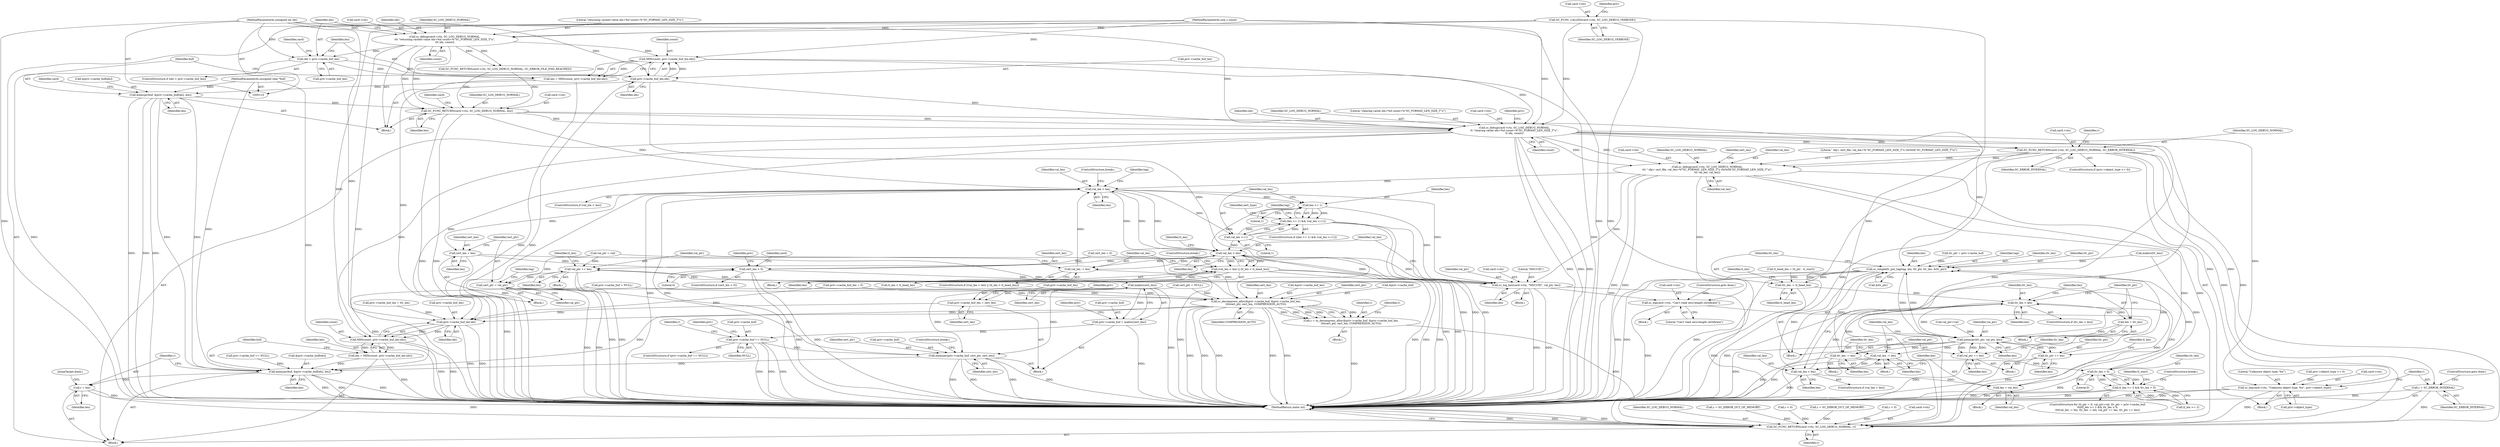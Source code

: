 digraph "0_OpenSC_8fe377e93b4b56060e5bbfb6f3142ceaeca744fa_3@API" {
"1000187" [label="(Call,memcpy(buf, &priv->cache_buf[idx], len))"];
"1000113" [label="(MethodParameterIn,unsigned char *buf)"];
"1000178" [label="(Call,len = MIN(count, priv->cache_buf_len-idx))"];
"1000180" [label="(Call,MIN(count, priv->cache_buf_len-idx))"];
"1000157" [label="(Call,sc_debug(card->ctx, SC_LOG_DEBUG_NORMAL,\n\t\t\t \"returning cached value idx=%d count=%\"SC_FORMAT_LEN_SIZE_T\"u\",\n\t\t\t idx, count))"];
"1000147" [label="(Call,SC_FUNC_CALLED(card->ctx, SC_LOG_DEBUG_VERBOSE))"];
"1000112" [label="(MethodParameterIn,unsigned int idx)"];
"1000114" [label="(MethodParameterIn,size_t count)"];
"1000182" [label="(Call,priv->cache_buf_len-idx)"];
"1000166" [label="(Call,idx > priv->cache_buf_len)"];
"1000196" [label="(Call,SC_FUNC_RETURN(card->ctx, SC_LOG_DEBUG_NORMAL, len))"];
"1000202" [label="(Call,sc_debug(card->ctx, SC_LOG_DEBUG_NORMAL,\n\t\t \"clearing cache idx=%d count=%\"SC_FORMAT_LEN_SIZE_T\"u\",\n\t\t idx, count))"];
"1000235" [label="(Call,SC_FUNC_RETURN(card->ctx, SC_LOG_DEBUG_NORMAL, SC_ERROR_INTERNAL))"];
"1000395" [label="(Call,sc_debug(card->ctx, SC_LOG_DEBUG_NORMAL,\n\t\t\t \" obj= cert_file, val_len=%\"SC_FORMAT_LEN_SIZE_T\"u (0x%04\"SC_FORMAT_LEN_SIZE_T\"x)\",\n\t\t\t val_len, val_len))"];
"1000456" [label="(Call,val_len < len)"];
"1000465" [label="(Call,cert_len = len)"];
"1000520" [label="(Call,sc_decompress_alloc(&priv->cache_buf, &priv->cache_buf_len,\n\t\t\t\tcert_ptr, cert_len, COMPRESSION_AUTO))"];
"1000518" [label="(Call,r = sc_decompress_alloc(&priv->cache_buf, &priv->cache_buf_len,\n\t\t\t\tcert_ptr, cert_len, COMPRESSION_AUTO))"];
"1000627" [label="(Call,SC_FUNC_RETURN(card->ctx, SC_LOG_DEBUG_NORMAL, r))"];
"1000601" [label="(Call,priv->cache_buf_len-idx)"];
"1000599" [label="(Call,MIN(count, priv->cache_buf_len-idx))"];
"1000597" [label="(Call,len = MIN(count, priv->cache_buf_len-idx))"];
"1000606" [label="(Call,memcpy(buf, &priv->cache_buf[idx], len))"];
"1000615" [label="(Call,r = len)"];
"1000537" [label="(Call,cert_len > 0)"];
"1000545" [label="(Call,malloc(cert_len))"];
"1000541" [label="(Call,priv->cache_buf = malloc(cert_len))"];
"1000548" [label="(Call,priv->cache_buf == NULL)"];
"1000563" [label="(Call,memcpy(priv->cache_buf, cert_ptr, cert_len))"];
"1000558" [label="(Call,priv->cache_buf_len = cert_len)"];
"1000478" [label="(Call,len >= 1)"];
"1000477" [label="(Call,(len >= 1) && (val_len >=1))"];
"1000494" [label="(Call,sc_log_hex(card->ctx, \"MSCUID\", val_ptr, len))"];
"1000428" [label="(Call,val_ptr += len)"];
"1000468" [label="(Call,cert_ptr = val_ptr)"];
"1000503" [label="(Call,val_len < len)"];
"1000424" [label="(Call,val_len -= len)"];
"1000502" [label="(Call,(val_len < len) || (tl_len < tl_head_len))"];
"1000571" [label="(Call,sc_log(card->ctx, \"Can't read zero-length certificate\"))"];
"1000481" [label="(Call,val_len >=1)"];
"1000580" [label="(Call,sc_log(card->ctx, \"Unknown object type: %x\", priv->object_type))"];
"1000588" [label="(Call,r = SC_ERROR_INTERNAL)"];
"1000360" [label="(Call,sc_simpletlv_put_tag(tag, len, tlv_ptr, tlv_len, &tlv_ptr))"];
"1000367" [label="(Call,tlv_len -= tl_head_len)"];
"1000382" [label="(Call,tlv_len < len)"];
"1000329" [label="(Call,tlv_len -= len)"];
"1000321" [label="(Call,tlv_len > 0)"];
"1000317" [label="(Call,tl_len >= 2 && tlv_len > 0)"];
"1000386" [label="(Call,len = tlv_len)"];
"1000389" [label="(Call,memcpy(tlv_ptr, val_ptr, len))"];
"1000325" [label="(Call,val_len -= len)"];
"1000374" [label="(Call,val_len < len)"];
"1000378" [label="(Call,len = val_len)"];
"1000333" [label="(Call,val_ptr += len)"];
"1000336" [label="(Call,tlv_ptr += len)"];
"1000491" [label="(Identifier,tag)"];
"1000180" [label="(Call,MIN(count, priv->cache_buf_len-idx))"];
"1000506" [label="(Call,tl_len < tl_head_len)"];
"1000161" [label="(Identifier,SC_LOG_DEBUG_NORMAL)"];
"1000507" [label="(Identifier,tl_len)"];
"1000577" [label="(ControlStructure,break;)"];
"1000362" [label="(Identifier,len)"];
"1000466" [label="(Identifier,cert_len)"];
"1000576" [label="(ControlStructure,goto done;)"];
"1000235" [label="(Call,SC_FUNC_RETURN(card->ctx, SC_LOG_DEBUG_NORMAL, SC_ERROR_INTERNAL))"];
"1000183" [label="(Call,priv->cache_buf_len)"];
"1000552" [label="(Identifier,NULL)"];
"1000542" [label="(Call,priv->cache_buf)"];
"1000589" [label="(Identifier,r)"];
"1000368" [label="(Identifier,tlv_len)"];
"1000274" [label="(Block,)"];
"1000458" [label="(Identifier,len)"];
"1000483" [label="(Literal,1)"];
"1000312" [label="(Call,tlv_ptr = priv->cache_buf)"];
"1000427" [label="(Block,)"];
"1000374" [label="(Call,val_len < len)"];
"1000112" [label="(MethodParameterIn,unsigned int idx)"];
"1000203" [label="(Call,card->ctx)"];
"1000585" [label="(Call,priv->object_type)"];
"1000382" [label="(Call,tlv_len < len)"];
"1000473" [label="(Identifier,tag)"];
"1000631" [label="(Identifier,SC_LOG_DEBUG_NORMAL)"];
"1000212" [label="(Identifier,priv)"];
"1000571" [label="(Call,sc_log(card->ctx, \"Can't read zero-length certificate\"))"];
"1000197" [label="(Call,card->ctx)"];
"1000209" [label="(Identifier,count)"];
"1000538" [label="(Identifier,cert_len)"];
"1000567" [label="(Identifier,cert_ptr)"];
"1000500" [label="(Identifier,len)"];
"1000361" [label="(Identifier,tag)"];
"1000376" [label="(Identifier,len)"];
"1000242" [label="(Identifier,r)"];
"1000392" [label="(Identifier,len)"];
"1000531" [label="(Identifier,COMPRESSION_AUTO)"];
"1000196" [label="(Call,SC_FUNC_RETURN(card->ctx, SC_LOG_DEBUG_NORMAL, len))"];
"1000481" [label="(Call,val_len >=1)"];
"1000403" [label="(Call,cert_len = 0)"];
"1000187" [label="(Call,memcpy(buf, &priv->cache_buf[idx], len))"];
"1000336" [label="(Call,tlv_ptr += len)"];
"1000387" [label="(Identifier,len)"];
"1000288" [label="(Call,priv->cache_buf == NULL)"];
"1000294" [label="(Call,r = SC_ERROR_OUT_OF_MEMORY)"];
"1000402" [label="(Identifier,val_len)"];
"1000424" [label="(Call,val_len -= len)"];
"1000482" [label="(Identifier,val_len)"];
"1000495" [label="(Call,card->ctx)"];
"1000462" [label="(Identifier,tag)"];
"1000632" [label="(Identifier,r)"];
"1000498" [label="(Literal,\"MSCUID\")"];
"1000393" [label="(ControlStructure,break;)"];
"1000325" [label="(Call,val_len -= len)"];
"1000151" [label="(Identifier,SC_LOG_DEBUG_VERBOSE)"];
"1000326" [label="(Identifier,val_len)"];
"1000525" [label="(Call,&priv->cache_buf_len)"];
"1000331" [label="(Identifier,len)"];
"1000543" [label="(Identifier,priv)"];
"1000545" [label="(Call,malloc(cert_len))"];
"1000162" [label="(Literal,\"returning cached value idx=%d count=%\"SC_FORMAT_LEN_SIZE_T\"u\")"];
"1000617" [label="(Identifier,len)"];
"1000536" [label="(ControlStructure,if (cert_len > 0))"];
"1000570" [label="(Block,)"];
"1000333" [label="(Call,val_ptr += len)"];
"1000208" [label="(Identifier,idx)"];
"1000548" [label="(Call,priv->cache_buf == NULL)"];
"1000181" [label="(Identifier,count)"];
"1000379" [label="(Identifier,len)"];
"1000559" [label="(Call,priv->cache_buf_len)"];
"1000360" [label="(Call,sc_simpletlv_put_tag(tag, len, tlv_ptr, tlv_len, &tlv_ptr))"];
"1000298" [label="(Call,priv->cache_buf_len = tlv_len)"];
"1000206" [label="(Identifier,SC_LOG_DEBUG_NORMAL)"];
"1000364" [label="(Identifier,tlv_len)"];
"1000334" [label="(Identifier,val_ptr)"];
"1000614" [label="(Identifier,len)"];
"1000309" [label="(Call,val_ptr=val)"];
"1000521" [label="(Call,&priv->cache_buf)"];
"1000584" [label="(Literal,\"Unknown object type: %x\")"];
"1000430" [label="(Identifier,len)"];
"1000391" [label="(Identifier,val_ptr)"];
"1000494" [label="(Call,sc_log_hex(card->ctx, \"MSCUID\", val_ptr, len))"];
"1000555" [label="(Identifier,r)"];
"1000465" [label="(Call,cert_len = len)"];
"1000323" [label="(Literal,0)"];
"1000560" [label="(Identifier,priv)"];
"1000390" [label="(Identifier,tlv_ptr)"];
"1000317" [label="(Call,tl_len >= 2 && tlv_len > 0)"];
"1000165" [label="(ControlStructure,if (idx > priv->cache_buf_len))"];
"1000575" [label="(Literal,\"Can't read zero-length certificate\")"];
"1000385" [label="(Block,)"];
"1000572" [label="(Call,card->ctx)"];
"1000156" [label="(Block,)"];
"1000373" [label="(ControlStructure,if (val_len < len))"];
"1000399" [label="(Identifier,SC_LOG_DEBUG_NORMAL)"];
"1000167" [label="(Identifier,idx)"];
"1000198" [label="(Identifier,card)"];
"1000533" [label="(Identifier,r)"];
"1000597" [label="(Call,len = MIN(count, priv->cache_buf_len-idx))"];
"1000239" [label="(Identifier,SC_LOG_DEBUG_NORMAL)"];
"1000337" [label="(Identifier,tlv_ptr)"];
"1000539" [label="(Literal,0)"];
"1000550" [label="(Identifier,priv)"];
"1000432" [label="(Identifier,tl_len)"];
"1000423" [label="(Block,)"];
"1000332" [label="(Block,)"];
"1000588" [label="(Call,r = SC_ERROR_INTERNAL)"];
"1000546" [label="(Identifier,cert_len)"];
"1000590" [label="(Identifier,SC_ERROR_INTERNAL)"];
"1000324" [label="(Block,)"];
"1000168" [label="(Call,priv->cache_buf_len)"];
"1000501" [label="(ControlStructure,if ((val_len < len) || (tl_len < tl_head_len)))"];
"1000148" [label="(Call,card->ctx)"];
"1000502" [label="(Call,(val_len < len) || (tl_len < tl_head_len))"];
"1000381" [label="(ControlStructure,if (tlv_len < len))"];
"1000164" [label="(Identifier,count)"];
"1000172" [label="(Call,SC_FUNC_RETURN(card->ctx, SC_LOG_DEBUG_NORMAL, SC_ERROR_FILE_END_REACHED))"];
"1000386" [label="(Call,len = tlv_len)"];
"1000547" [label="(ControlStructure,if (priv->cache_buf == NULL))"];
"1000389" [label="(Call,memcpy(tlv_ptr, val_ptr, len))"];
"1000236" [label="(Call,card->ctx)"];
"1000154" [label="(Identifier,priv)"];
"1000186" [label="(Identifier,idx)"];
"1000230" [label="(Call,priv->object_type <= 0)"];
"1000365" [label="(Call,&tlv_ptr)"];
"1000116" [label="(Block,)"];
"1000580" [label="(Call,sc_log(card->ctx, \"Unknown object type: %x\", priv->object_type))"];
"1000406" [label="(Call,cert_ptr = NULL)"];
"1000499" [label="(Identifier,val_ptr)"];
"1000425" [label="(Identifier,val_len)"];
"1000540" [label="(Block,)"];
"1000404" [label="(Identifier,cert_len)"];
"1000541" [label="(Call,priv->cache_buf = malloc(cert_len))"];
"1000384" [label="(Identifier,len)"];
"1000371" [label="(Identifier,tl_len)"];
"1000251" [label="(Call,r < 0)"];
"1000303" [label="(ControlStructure,for (tl_ptr = tl, val_ptr=val, tlv_ptr = priv->cache_buf;\n\t\t\t\ttl_len >= 2 && tlv_len > 0;\n\t\t\t\tval_len -= len, tlv_len -= len, val_ptr += len, tlv_ptr += len))"];
"1000375" [label="(Identifier,val_len)"];
"1000479" [label="(Identifier,len)"];
"1000599" [label="(Call,MIN(count, priv->cache_buf_len-idx))"];
"1000401" [label="(Identifier,val_len)"];
"1000166" [label="(Call,idx > priv->cache_buf_len)"];
"1000480" [label="(Literal,1)"];
"1000469" [label="(Identifier,cert_ptr)"];
"1000518" [label="(Call,r = sc_decompress_alloc(&priv->cache_buf, &priv->cache_buf_len,\n\t\t\t\tcert_ptr, cert_len, COMPRESSION_AUTO))"];
"1000530" [label="(Identifier,cert_len)"];
"1000562" [label="(Identifier,cert_len)"];
"1000426" [label="(Identifier,len)"];
"1000285" [label="(Call,malloc(tlv_len))"];
"1000380" [label="(Identifier,val_len)"];
"1000607" [label="(Identifier,buf)"];
"1000476" [label="(ControlStructure,if ((len >= 1) && (val_len >=1)))"];
"1000377" [label="(Block,)"];
"1000378" [label="(Call,len = val_len)"];
"1000204" [label="(Identifier,card)"];
"1000615" [label="(Call,r = len)"];
"1000554" [label="(Call,r = SC_ERROR_OUT_OF_MEMORY)"];
"1000468" [label="(Call,cert_ptr = val_ptr)"];
"1000519" [label="(Identifier,r)"];
"1000564" [label="(Call,priv->cache_buf)"];
"1000602" [label="(Call,priv->cache_buf_len)"];
"1000229" [label="(ControlStructure,if (priv->object_type <= 0))"];
"1000335" [label="(Identifier,len)"];
"1000182" [label="(Call,priv->cache_buf_len-idx)"];
"1000189" [label="(Call,&priv->cache_buf[idx])"];
"1000147" [label="(Call,SC_FUNC_CALLED(card->ctx, SC_LOG_DEBUG_VERBOSE))"];
"1000195" [label="(Identifier,len)"];
"1000400" [label="(Literal,\" obj= cert_file, val_len=%\"SC_FORMAT_LEN_SIZE_T\"u (0x%04\"SC_FORMAT_LEN_SIZE_T\"x)\")"];
"1000328" [label="(Block,)"];
"1000339" [label="(Block,)"];
"1000467" [label="(Identifier,len)"];
"1000600" [label="(Identifier,count)"];
"1000113" [label="(MethodParameterIn,unsigned char *buf)"];
"1000520" [label="(Call,sc_decompress_alloc(&priv->cache_buf, &priv->cache_buf_len,\n\t\t\t\tcert_ptr, cert_len, COMPRESSION_AUTO))"];
"1000573" [label="(Identifier,card)"];
"1000330" [label="(Identifier,tlv_len)"];
"1000456" [label="(Call,val_len < len)"];
"1000158" [label="(Call,card->ctx)"];
"1000240" [label="(Identifier,SC_ERROR_INTERNAL)"];
"1000327" [label="(Identifier,len)"];
"1000202" [label="(Call,sc_debug(card->ctx, SC_LOG_DEBUG_NORMAL,\n\t\t \"clearing cache idx=%d count=%\"SC_FORMAT_LEN_SIZE_T\"u\",\n\t\t idx, count))"];
"1000457" [label="(Identifier,val_len)"];
"1000219" [label="(Call,priv->cache_buf = NULL)"];
"1000201" [label="(Identifier,len)"];
"1000224" [label="(Call,priv->cache_buf_len = 0)"];
"1000581" [label="(Call,card->ctx)"];
"1000341" [label="(Identifier,tl_start)"];
"1000338" [label="(Identifier,len)"];
"1000395" [label="(Call,sc_debug(card->ctx, SC_LOG_DEBUG_NORMAL,\n\t\t\t \" obj= cert_file, val_len=%\"SC_FORMAT_LEN_SIZE_T\"u (0x%04\"SC_FORMAT_LEN_SIZE_T\"x)\",\n\t\t\t val_len, val_len))"];
"1000383" [label="(Identifier,tlv_len)"];
"1000605" [label="(Identifier,idx)"];
"1000322" [label="(Identifier,tlv_len)"];
"1000565" [label="(Identifier,priv)"];
"1000591" [label="(ControlStructure,goto done;)"];
"1000598" [label="(Identifier,len)"];
"1000601" [label="(Call,priv->cache_buf_len-idx)"];
"1000321" [label="(Call,tlv_len > 0)"];
"1000618" [label="(JumpTarget,done:)"];
"1000529" [label="(Identifier,cert_ptr)"];
"1000266" [label="(Call,r < 0)"];
"1000627" [label="(Call,SC_FUNC_RETURN(card->ctx, SC_LOG_DEBUG_NORMAL, r))"];
"1000318" [label="(Call,tl_len >= 2)"];
"1000503" [label="(Call,val_len < len)"];
"1000493" [label="(Block,)"];
"1000367" [label="(Call,tlv_len -= tl_head_len)"];
"1000558" [label="(Call,priv->cache_buf_len = cert_len)"];
"1000486" [label="(Identifier,cert_type)"];
"1000549" [label="(Call,priv->cache_buf)"];
"1000616" [label="(Identifier,r)"];
"1000606" [label="(Call,memcpy(buf, &priv->cache_buf[idx], len))"];
"1000478" [label="(Call,len >= 1)"];
"1000428" [label="(Call,val_ptr += len)"];
"1000537" [label="(Call,cert_len > 0)"];
"1000517" [label="(Block,)"];
"1000568" [label="(Identifier,cert_len)"];
"1000417" [label="(Call,val_ptr = val)"];
"1000319" [label="(Identifier,tl_len)"];
"1000174" [label="(Identifier,card)"];
"1000114" [label="(MethodParameterIn,size_t count)"];
"1000355" [label="(Call,tl_head_len = (tl_ptr - tl_start))"];
"1000504" [label="(Identifier,val_len)"];
"1000363" [label="(Identifier,tlv_ptr)"];
"1000608" [label="(Call,&priv->cache_buf[idx])"];
"1000477" [label="(Call,(len >= 1) && (val_len >=1))"];
"1000369" [label="(Identifier,tl_head_len)"];
"1000157" [label="(Call,sc_debug(card->ctx, SC_LOG_DEBUG_NORMAL,\n\t\t\t \"returning cached value idx=%d count=%\"SC_FORMAT_LEN_SIZE_T\"u\",\n\t\t\t idx, count))"];
"1000200" [label="(Identifier,SC_LOG_DEBUG_NORMAL)"];
"1000633" [label="(MethodReturn,static int)"];
"1000510" [label="(ControlStructure,break;)"];
"1000628" [label="(Call,card->ctx)"];
"1000207" [label="(Literal,\"clearing cache idx=%d count=%\"SC_FORMAT_LEN_SIZE_T\"u\")"];
"1000464" [label="(Block,)"];
"1000179" [label="(Identifier,len)"];
"1000470" [label="(Identifier,val_ptr)"];
"1000455" [label="(ControlStructure,if (val_len < len))"];
"1000388" [label="(Identifier,tlv_len)"];
"1000429" [label="(Identifier,val_ptr)"];
"1000396" [label="(Call,card->ctx)"];
"1000178" [label="(Call,len = MIN(count, priv->cache_buf_len-idx))"];
"1000563" [label="(Call,memcpy(priv->cache_buf, cert_ptr, cert_len))"];
"1000505" [label="(Identifier,len)"];
"1000188" [label="(Identifier,buf)"];
"1000329" [label="(Call,tlv_len -= len)"];
"1000163" [label="(Identifier,idx)"];
"1000459" [label="(ControlStructure,break;)"];
"1000187" -> "1000156"  [label="AST: "];
"1000187" -> "1000195"  [label="CFG: "];
"1000188" -> "1000187"  [label="AST: "];
"1000189" -> "1000187"  [label="AST: "];
"1000195" -> "1000187"  [label="AST: "];
"1000198" -> "1000187"  [label="CFG: "];
"1000187" -> "1000633"  [label="DDG: "];
"1000187" -> "1000633"  [label="DDG: "];
"1000187" -> "1000633"  [label="DDG: "];
"1000113" -> "1000187"  [label="DDG: "];
"1000178" -> "1000187"  [label="DDG: "];
"1000187" -> "1000196"  [label="DDG: "];
"1000187" -> "1000606"  [label="DDG: "];
"1000187" -> "1000606"  [label="DDG: "];
"1000113" -> "1000110"  [label="AST: "];
"1000113" -> "1000633"  [label="DDG: "];
"1000113" -> "1000606"  [label="DDG: "];
"1000178" -> "1000156"  [label="AST: "];
"1000178" -> "1000180"  [label="CFG: "];
"1000179" -> "1000178"  [label="AST: "];
"1000180" -> "1000178"  [label="AST: "];
"1000188" -> "1000178"  [label="CFG: "];
"1000178" -> "1000633"  [label="DDG: "];
"1000180" -> "1000178"  [label="DDG: "];
"1000180" -> "1000178"  [label="DDG: "];
"1000180" -> "1000182"  [label="CFG: "];
"1000181" -> "1000180"  [label="AST: "];
"1000182" -> "1000180"  [label="AST: "];
"1000180" -> "1000633"  [label="DDG: "];
"1000157" -> "1000180"  [label="DDG: "];
"1000114" -> "1000180"  [label="DDG: "];
"1000182" -> "1000180"  [label="DDG: "];
"1000182" -> "1000180"  [label="DDG: "];
"1000180" -> "1000202"  [label="DDG: "];
"1000157" -> "1000156"  [label="AST: "];
"1000157" -> "1000164"  [label="CFG: "];
"1000158" -> "1000157"  [label="AST: "];
"1000161" -> "1000157"  [label="AST: "];
"1000162" -> "1000157"  [label="AST: "];
"1000163" -> "1000157"  [label="AST: "];
"1000164" -> "1000157"  [label="AST: "];
"1000167" -> "1000157"  [label="CFG: "];
"1000157" -> "1000633"  [label="DDG: "];
"1000147" -> "1000157"  [label="DDG: "];
"1000112" -> "1000157"  [label="DDG: "];
"1000114" -> "1000157"  [label="DDG: "];
"1000157" -> "1000166"  [label="DDG: "];
"1000157" -> "1000172"  [label="DDG: "];
"1000157" -> "1000172"  [label="DDG: "];
"1000157" -> "1000196"  [label="DDG: "];
"1000157" -> "1000196"  [label="DDG: "];
"1000147" -> "1000116"  [label="AST: "];
"1000147" -> "1000151"  [label="CFG: "];
"1000148" -> "1000147"  [label="AST: "];
"1000151" -> "1000147"  [label="AST: "];
"1000154" -> "1000147"  [label="CFG: "];
"1000147" -> "1000633"  [label="DDG: "];
"1000147" -> "1000633"  [label="DDG: "];
"1000147" -> "1000202"  [label="DDG: "];
"1000112" -> "1000110"  [label="AST: "];
"1000112" -> "1000633"  [label="DDG: "];
"1000112" -> "1000166"  [label="DDG: "];
"1000112" -> "1000182"  [label="DDG: "];
"1000112" -> "1000202"  [label="DDG: "];
"1000112" -> "1000601"  [label="DDG: "];
"1000114" -> "1000110"  [label="AST: "];
"1000114" -> "1000633"  [label="DDG: "];
"1000114" -> "1000202"  [label="DDG: "];
"1000114" -> "1000599"  [label="DDG: "];
"1000182" -> "1000186"  [label="CFG: "];
"1000183" -> "1000182"  [label="AST: "];
"1000186" -> "1000182"  [label="AST: "];
"1000182" -> "1000633"  [label="DDG: "];
"1000166" -> "1000182"  [label="DDG: "];
"1000166" -> "1000182"  [label="DDG: "];
"1000182" -> "1000202"  [label="DDG: "];
"1000182" -> "1000520"  [label="DDG: "];
"1000182" -> "1000601"  [label="DDG: "];
"1000166" -> "1000165"  [label="AST: "];
"1000166" -> "1000168"  [label="CFG: "];
"1000167" -> "1000166"  [label="AST: "];
"1000168" -> "1000166"  [label="AST: "];
"1000174" -> "1000166"  [label="CFG: "];
"1000179" -> "1000166"  [label="CFG: "];
"1000166" -> "1000633"  [label="DDG: "];
"1000196" -> "1000156"  [label="AST: "];
"1000196" -> "1000201"  [label="CFG: "];
"1000197" -> "1000196"  [label="AST: "];
"1000200" -> "1000196"  [label="AST: "];
"1000201" -> "1000196"  [label="AST: "];
"1000204" -> "1000196"  [label="CFG: "];
"1000196" -> "1000633"  [label="DDG: "];
"1000196" -> "1000633"  [label="DDG: "];
"1000172" -> "1000196"  [label="DDG: "];
"1000172" -> "1000196"  [label="DDG: "];
"1000196" -> "1000202"  [label="DDG: "];
"1000196" -> "1000202"  [label="DDG: "];
"1000196" -> "1000360"  [label="DDG: "];
"1000196" -> "1000456"  [label="DDG: "];
"1000202" -> "1000116"  [label="AST: "];
"1000202" -> "1000209"  [label="CFG: "];
"1000203" -> "1000202"  [label="AST: "];
"1000206" -> "1000202"  [label="AST: "];
"1000207" -> "1000202"  [label="AST: "];
"1000208" -> "1000202"  [label="AST: "];
"1000209" -> "1000202"  [label="AST: "];
"1000212" -> "1000202"  [label="CFG: "];
"1000202" -> "1000633"  [label="DDG: "];
"1000202" -> "1000633"  [label="DDG: "];
"1000202" -> "1000633"  [label="DDG: "];
"1000202" -> "1000235"  [label="DDG: "];
"1000202" -> "1000235"  [label="DDG: "];
"1000202" -> "1000395"  [label="DDG: "];
"1000202" -> "1000395"  [label="DDG: "];
"1000202" -> "1000580"  [label="DDG: "];
"1000202" -> "1000599"  [label="DDG: "];
"1000202" -> "1000601"  [label="DDG: "];
"1000202" -> "1000627"  [label="DDG: "];
"1000202" -> "1000627"  [label="DDG: "];
"1000235" -> "1000229"  [label="AST: "];
"1000235" -> "1000240"  [label="CFG: "];
"1000236" -> "1000235"  [label="AST: "];
"1000239" -> "1000235"  [label="AST: "];
"1000240" -> "1000235"  [label="AST: "];
"1000242" -> "1000235"  [label="CFG: "];
"1000235" -> "1000633"  [label="DDG: "];
"1000235" -> "1000633"  [label="DDG: "];
"1000235" -> "1000395"  [label="DDG: "];
"1000235" -> "1000395"  [label="DDG: "];
"1000235" -> "1000580"  [label="DDG: "];
"1000235" -> "1000588"  [label="DDG: "];
"1000235" -> "1000627"  [label="DDG: "];
"1000235" -> "1000627"  [label="DDG: "];
"1000395" -> "1000274"  [label="AST: "];
"1000395" -> "1000402"  [label="CFG: "];
"1000396" -> "1000395"  [label="AST: "];
"1000399" -> "1000395"  [label="AST: "];
"1000400" -> "1000395"  [label="AST: "];
"1000401" -> "1000395"  [label="AST: "];
"1000402" -> "1000395"  [label="AST: "];
"1000404" -> "1000395"  [label="CFG: "];
"1000395" -> "1000633"  [label="DDG: "];
"1000395" -> "1000633"  [label="DDG: "];
"1000395" -> "1000456"  [label="DDG: "];
"1000395" -> "1000494"  [label="DDG: "];
"1000395" -> "1000571"  [label="DDG: "];
"1000395" -> "1000627"  [label="DDG: "];
"1000395" -> "1000627"  [label="DDG: "];
"1000456" -> "1000455"  [label="AST: "];
"1000456" -> "1000458"  [label="CFG: "];
"1000457" -> "1000456"  [label="AST: "];
"1000458" -> "1000456"  [label="AST: "];
"1000459" -> "1000456"  [label="CFG: "];
"1000462" -> "1000456"  [label="CFG: "];
"1000456" -> "1000633"  [label="DDG: "];
"1000456" -> "1000633"  [label="DDG: "];
"1000456" -> "1000633"  [label="DDG: "];
"1000424" -> "1000456"  [label="DDG: "];
"1000503" -> "1000456"  [label="DDG: "];
"1000456" -> "1000465"  [label="DDG: "];
"1000456" -> "1000478"  [label="DDG: "];
"1000456" -> "1000481"  [label="DDG: "];
"1000456" -> "1000494"  [label="DDG: "];
"1000456" -> "1000503"  [label="DDG: "];
"1000456" -> "1000503"  [label="DDG: "];
"1000465" -> "1000464"  [label="AST: "];
"1000465" -> "1000467"  [label="CFG: "];
"1000466" -> "1000465"  [label="AST: "];
"1000467" -> "1000465"  [label="AST: "];
"1000469" -> "1000465"  [label="CFG: "];
"1000465" -> "1000633"  [label="DDG: "];
"1000465" -> "1000520"  [label="DDG: "];
"1000465" -> "1000537"  [label="DDG: "];
"1000520" -> "1000518"  [label="AST: "];
"1000520" -> "1000531"  [label="CFG: "];
"1000521" -> "1000520"  [label="AST: "];
"1000525" -> "1000520"  [label="AST: "];
"1000529" -> "1000520"  [label="AST: "];
"1000530" -> "1000520"  [label="AST: "];
"1000531" -> "1000520"  [label="AST: "];
"1000518" -> "1000520"  [label="CFG: "];
"1000520" -> "1000633"  [label="DDG: "];
"1000520" -> "1000633"  [label="DDG: "];
"1000520" -> "1000633"  [label="DDG: "];
"1000520" -> "1000633"  [label="DDG: "];
"1000520" -> "1000633"  [label="DDG: "];
"1000520" -> "1000518"  [label="DDG: "];
"1000520" -> "1000518"  [label="DDG: "];
"1000520" -> "1000518"  [label="DDG: "];
"1000520" -> "1000518"  [label="DDG: "];
"1000520" -> "1000518"  [label="DDG: "];
"1000219" -> "1000520"  [label="DDG: "];
"1000224" -> "1000520"  [label="DDG: "];
"1000406" -> "1000520"  [label="DDG: "];
"1000468" -> "1000520"  [label="DDG: "];
"1000403" -> "1000520"  [label="DDG: "];
"1000520" -> "1000601"  [label="DDG: "];
"1000520" -> "1000606"  [label="DDG: "];
"1000518" -> "1000517"  [label="AST: "];
"1000519" -> "1000518"  [label="AST: "];
"1000533" -> "1000518"  [label="CFG: "];
"1000518" -> "1000633"  [label="DDG: "];
"1000518" -> "1000627"  [label="DDG: "];
"1000627" -> "1000116"  [label="AST: "];
"1000627" -> "1000632"  [label="CFG: "];
"1000628" -> "1000627"  [label="AST: "];
"1000631" -> "1000627"  [label="AST: "];
"1000632" -> "1000627"  [label="AST: "];
"1000633" -> "1000627"  [label="CFG: "];
"1000627" -> "1000633"  [label="DDG: "];
"1000627" -> "1000633"  [label="DDG: "];
"1000627" -> "1000633"  [label="DDG: "];
"1000627" -> "1000633"  [label="DDG: "];
"1000494" -> "1000627"  [label="DDG: "];
"1000571" -> "1000627"  [label="DDG: "];
"1000580" -> "1000627"  [label="DDG: "];
"1000588" -> "1000627"  [label="DDG: "];
"1000615" -> "1000627"  [label="DDG: "];
"1000294" -> "1000627"  [label="DDG: "];
"1000251" -> "1000627"  [label="DDG: "];
"1000554" -> "1000627"  [label="DDG: "];
"1000266" -> "1000627"  [label="DDG: "];
"1000601" -> "1000599"  [label="AST: "];
"1000601" -> "1000605"  [label="CFG: "];
"1000602" -> "1000601"  [label="AST: "];
"1000605" -> "1000601"  [label="AST: "];
"1000599" -> "1000601"  [label="CFG: "];
"1000601" -> "1000633"  [label="DDG: "];
"1000601" -> "1000633"  [label="DDG: "];
"1000601" -> "1000599"  [label="DDG: "];
"1000601" -> "1000599"  [label="DDG: "];
"1000224" -> "1000601"  [label="DDG: "];
"1000298" -> "1000601"  [label="DDG: "];
"1000558" -> "1000601"  [label="DDG: "];
"1000599" -> "1000597"  [label="AST: "];
"1000600" -> "1000599"  [label="AST: "];
"1000597" -> "1000599"  [label="CFG: "];
"1000599" -> "1000633"  [label="DDG: "];
"1000599" -> "1000633"  [label="DDG: "];
"1000599" -> "1000597"  [label="DDG: "];
"1000599" -> "1000597"  [label="DDG: "];
"1000597" -> "1000116"  [label="AST: "];
"1000598" -> "1000597"  [label="AST: "];
"1000607" -> "1000597"  [label="CFG: "];
"1000597" -> "1000633"  [label="DDG: "];
"1000597" -> "1000606"  [label="DDG: "];
"1000606" -> "1000116"  [label="AST: "];
"1000606" -> "1000614"  [label="CFG: "];
"1000607" -> "1000606"  [label="AST: "];
"1000608" -> "1000606"  [label="AST: "];
"1000614" -> "1000606"  [label="AST: "];
"1000616" -> "1000606"  [label="CFG: "];
"1000606" -> "1000633"  [label="DDG: "];
"1000606" -> "1000633"  [label="DDG: "];
"1000606" -> "1000633"  [label="DDG: "];
"1000219" -> "1000606"  [label="DDG: "];
"1000563" -> "1000606"  [label="DDG: "];
"1000288" -> "1000606"  [label="DDG: "];
"1000606" -> "1000615"  [label="DDG: "];
"1000615" -> "1000116"  [label="AST: "];
"1000615" -> "1000617"  [label="CFG: "];
"1000616" -> "1000615"  [label="AST: "];
"1000617" -> "1000615"  [label="AST: "];
"1000618" -> "1000615"  [label="CFG: "];
"1000615" -> "1000633"  [label="DDG: "];
"1000537" -> "1000536"  [label="AST: "];
"1000537" -> "1000539"  [label="CFG: "];
"1000538" -> "1000537"  [label="AST: "];
"1000539" -> "1000537"  [label="AST: "];
"1000543" -> "1000537"  [label="CFG: "];
"1000573" -> "1000537"  [label="CFG: "];
"1000537" -> "1000633"  [label="DDG: "];
"1000537" -> "1000633"  [label="DDG: "];
"1000403" -> "1000537"  [label="DDG: "];
"1000537" -> "1000545"  [label="DDG: "];
"1000545" -> "1000541"  [label="AST: "];
"1000545" -> "1000546"  [label="CFG: "];
"1000546" -> "1000545"  [label="AST: "];
"1000541" -> "1000545"  [label="CFG: "];
"1000545" -> "1000633"  [label="DDG: "];
"1000545" -> "1000541"  [label="DDG: "];
"1000545" -> "1000558"  [label="DDG: "];
"1000545" -> "1000563"  [label="DDG: "];
"1000541" -> "1000540"  [label="AST: "];
"1000542" -> "1000541"  [label="AST: "];
"1000550" -> "1000541"  [label="CFG: "];
"1000541" -> "1000633"  [label="DDG: "];
"1000541" -> "1000548"  [label="DDG: "];
"1000548" -> "1000547"  [label="AST: "];
"1000548" -> "1000552"  [label="CFG: "];
"1000549" -> "1000548"  [label="AST: "];
"1000552" -> "1000548"  [label="AST: "];
"1000555" -> "1000548"  [label="CFG: "];
"1000560" -> "1000548"  [label="CFG: "];
"1000548" -> "1000633"  [label="DDG: "];
"1000548" -> "1000633"  [label="DDG: "];
"1000548" -> "1000633"  [label="DDG: "];
"1000548" -> "1000563"  [label="DDG: "];
"1000563" -> "1000540"  [label="AST: "];
"1000563" -> "1000568"  [label="CFG: "];
"1000564" -> "1000563"  [label="AST: "];
"1000567" -> "1000563"  [label="AST: "];
"1000568" -> "1000563"  [label="AST: "];
"1000577" -> "1000563"  [label="CFG: "];
"1000563" -> "1000633"  [label="DDG: "];
"1000563" -> "1000633"  [label="DDG: "];
"1000563" -> "1000633"  [label="DDG: "];
"1000563" -> "1000633"  [label="DDG: "];
"1000406" -> "1000563"  [label="DDG: "];
"1000468" -> "1000563"  [label="DDG: "];
"1000558" -> "1000540"  [label="AST: "];
"1000558" -> "1000562"  [label="CFG: "];
"1000559" -> "1000558"  [label="AST: "];
"1000562" -> "1000558"  [label="AST: "];
"1000565" -> "1000558"  [label="CFG: "];
"1000478" -> "1000477"  [label="AST: "];
"1000478" -> "1000480"  [label="CFG: "];
"1000479" -> "1000478"  [label="AST: "];
"1000480" -> "1000478"  [label="AST: "];
"1000482" -> "1000478"  [label="CFG: "];
"1000477" -> "1000478"  [label="CFG: "];
"1000478" -> "1000477"  [label="DDG: "];
"1000478" -> "1000477"  [label="DDG: "];
"1000478" -> "1000494"  [label="DDG: "];
"1000478" -> "1000503"  [label="DDG: "];
"1000477" -> "1000476"  [label="AST: "];
"1000477" -> "1000481"  [label="CFG: "];
"1000481" -> "1000477"  [label="AST: "];
"1000486" -> "1000477"  [label="CFG: "];
"1000491" -> "1000477"  [label="CFG: "];
"1000477" -> "1000633"  [label="DDG: "];
"1000477" -> "1000633"  [label="DDG: "];
"1000477" -> "1000633"  [label="DDG: "];
"1000481" -> "1000477"  [label="DDG: "];
"1000481" -> "1000477"  [label="DDG: "];
"1000494" -> "1000493"  [label="AST: "];
"1000494" -> "1000500"  [label="CFG: "];
"1000495" -> "1000494"  [label="AST: "];
"1000498" -> "1000494"  [label="AST: "];
"1000499" -> "1000494"  [label="AST: "];
"1000500" -> "1000494"  [label="AST: "];
"1000504" -> "1000494"  [label="CFG: "];
"1000494" -> "1000633"  [label="DDG: "];
"1000494" -> "1000633"  [label="DDG: "];
"1000494" -> "1000428"  [label="DDG: "];
"1000417" -> "1000494"  [label="DDG: "];
"1000428" -> "1000494"  [label="DDG: "];
"1000494" -> "1000503"  [label="DDG: "];
"1000494" -> "1000571"  [label="DDG: "];
"1000428" -> "1000427"  [label="AST: "];
"1000428" -> "1000430"  [label="CFG: "];
"1000429" -> "1000428"  [label="AST: "];
"1000430" -> "1000428"  [label="AST: "];
"1000432" -> "1000428"  [label="CFG: "];
"1000428" -> "1000633"  [label="DDG: "];
"1000428" -> "1000633"  [label="DDG: "];
"1000503" -> "1000428"  [label="DDG: "];
"1000417" -> "1000428"  [label="DDG: "];
"1000428" -> "1000468"  [label="DDG: "];
"1000468" -> "1000464"  [label="AST: "];
"1000468" -> "1000470"  [label="CFG: "];
"1000469" -> "1000468"  [label="AST: "];
"1000470" -> "1000468"  [label="AST: "];
"1000473" -> "1000468"  [label="CFG: "];
"1000468" -> "1000633"  [label="DDG: "];
"1000468" -> "1000633"  [label="DDG: "];
"1000417" -> "1000468"  [label="DDG: "];
"1000503" -> "1000502"  [label="AST: "];
"1000503" -> "1000505"  [label="CFG: "];
"1000504" -> "1000503"  [label="AST: "];
"1000505" -> "1000503"  [label="AST: "];
"1000507" -> "1000503"  [label="CFG: "];
"1000502" -> "1000503"  [label="CFG: "];
"1000503" -> "1000633"  [label="DDG: "];
"1000503" -> "1000633"  [label="DDG: "];
"1000503" -> "1000424"  [label="DDG: "];
"1000503" -> "1000424"  [label="DDG: "];
"1000503" -> "1000502"  [label="DDG: "];
"1000503" -> "1000502"  [label="DDG: "];
"1000481" -> "1000503"  [label="DDG: "];
"1000424" -> "1000423"  [label="AST: "];
"1000424" -> "1000426"  [label="CFG: "];
"1000425" -> "1000424"  [label="AST: "];
"1000426" -> "1000424"  [label="AST: "];
"1000429" -> "1000424"  [label="CFG: "];
"1000424" -> "1000633"  [label="DDG: "];
"1000502" -> "1000501"  [label="AST: "];
"1000502" -> "1000506"  [label="CFG: "];
"1000506" -> "1000502"  [label="AST: "];
"1000510" -> "1000502"  [label="CFG: "];
"1000425" -> "1000502"  [label="CFG: "];
"1000502" -> "1000633"  [label="DDG: "];
"1000502" -> "1000633"  [label="DDG: "];
"1000502" -> "1000633"  [label="DDG: "];
"1000506" -> "1000502"  [label="DDG: "];
"1000506" -> "1000502"  [label="DDG: "];
"1000571" -> "1000570"  [label="AST: "];
"1000571" -> "1000575"  [label="CFG: "];
"1000572" -> "1000571"  [label="AST: "];
"1000575" -> "1000571"  [label="AST: "];
"1000576" -> "1000571"  [label="CFG: "];
"1000571" -> "1000633"  [label="DDG: "];
"1000481" -> "1000483"  [label="CFG: "];
"1000482" -> "1000481"  [label="AST: "];
"1000483" -> "1000481"  [label="AST: "];
"1000580" -> "1000274"  [label="AST: "];
"1000580" -> "1000585"  [label="CFG: "];
"1000581" -> "1000580"  [label="AST: "];
"1000584" -> "1000580"  [label="AST: "];
"1000585" -> "1000580"  [label="AST: "];
"1000589" -> "1000580"  [label="CFG: "];
"1000580" -> "1000633"  [label="DDG: "];
"1000580" -> "1000633"  [label="DDG: "];
"1000230" -> "1000580"  [label="DDG: "];
"1000588" -> "1000274"  [label="AST: "];
"1000588" -> "1000590"  [label="CFG: "];
"1000589" -> "1000588"  [label="AST: "];
"1000590" -> "1000588"  [label="AST: "];
"1000591" -> "1000588"  [label="CFG: "];
"1000588" -> "1000633"  [label="DDG: "];
"1000360" -> "1000339"  [label="AST: "];
"1000360" -> "1000365"  [label="CFG: "];
"1000361" -> "1000360"  [label="AST: "];
"1000362" -> "1000360"  [label="AST: "];
"1000363" -> "1000360"  [label="AST: "];
"1000364" -> "1000360"  [label="AST: "];
"1000365" -> "1000360"  [label="AST: "];
"1000368" -> "1000360"  [label="CFG: "];
"1000360" -> "1000633"  [label="DDG: "];
"1000360" -> "1000633"  [label="DDG: "];
"1000360" -> "1000633"  [label="DDG: "];
"1000389" -> "1000360"  [label="DDG: "];
"1000312" -> "1000360"  [label="DDG: "];
"1000336" -> "1000360"  [label="DDG: "];
"1000321" -> "1000360"  [label="DDG: "];
"1000329" -> "1000360"  [label="DDG: "];
"1000285" -> "1000360"  [label="DDG: "];
"1000360" -> "1000367"  [label="DDG: "];
"1000360" -> "1000374"  [label="DDG: "];
"1000360" -> "1000389"  [label="DDG: "];
"1000367" -> "1000339"  [label="AST: "];
"1000367" -> "1000369"  [label="CFG: "];
"1000368" -> "1000367"  [label="AST: "];
"1000369" -> "1000367"  [label="AST: "];
"1000371" -> "1000367"  [label="CFG: "];
"1000355" -> "1000367"  [label="DDG: "];
"1000367" -> "1000382"  [label="DDG: "];
"1000382" -> "1000381"  [label="AST: "];
"1000382" -> "1000384"  [label="CFG: "];
"1000383" -> "1000382"  [label="AST: "];
"1000384" -> "1000382"  [label="AST: "];
"1000387" -> "1000382"  [label="CFG: "];
"1000390" -> "1000382"  [label="CFG: "];
"1000382" -> "1000633"  [label="DDG: "];
"1000382" -> "1000329"  [label="DDG: "];
"1000374" -> "1000382"  [label="DDG: "];
"1000378" -> "1000382"  [label="DDG: "];
"1000382" -> "1000386"  [label="DDG: "];
"1000382" -> "1000389"  [label="DDG: "];
"1000329" -> "1000328"  [label="AST: "];
"1000329" -> "1000331"  [label="CFG: "];
"1000330" -> "1000329"  [label="AST: "];
"1000331" -> "1000329"  [label="AST: "];
"1000334" -> "1000329"  [label="CFG: "];
"1000329" -> "1000633"  [label="DDG: "];
"1000329" -> "1000321"  [label="DDG: "];
"1000389" -> "1000329"  [label="DDG: "];
"1000321" -> "1000317"  [label="AST: "];
"1000321" -> "1000323"  [label="CFG: "];
"1000322" -> "1000321"  [label="AST: "];
"1000323" -> "1000321"  [label="AST: "];
"1000317" -> "1000321"  [label="CFG: "];
"1000321" -> "1000633"  [label="DDG: "];
"1000321" -> "1000317"  [label="DDG: "];
"1000321" -> "1000317"  [label="DDG: "];
"1000285" -> "1000321"  [label="DDG: "];
"1000317" -> "1000303"  [label="AST: "];
"1000317" -> "1000318"  [label="CFG: "];
"1000318" -> "1000317"  [label="AST: "];
"1000341" -> "1000317"  [label="CFG: "];
"1000393" -> "1000317"  [label="CFG: "];
"1000317" -> "1000633"  [label="DDG: "];
"1000317" -> "1000633"  [label="DDG: "];
"1000317" -> "1000633"  [label="DDG: "];
"1000318" -> "1000317"  [label="DDG: "];
"1000318" -> "1000317"  [label="DDG: "];
"1000386" -> "1000385"  [label="AST: "];
"1000386" -> "1000388"  [label="CFG: "];
"1000387" -> "1000386"  [label="AST: "];
"1000388" -> "1000386"  [label="AST: "];
"1000390" -> "1000386"  [label="CFG: "];
"1000386" -> "1000389"  [label="DDG: "];
"1000389" -> "1000339"  [label="AST: "];
"1000389" -> "1000392"  [label="CFG: "];
"1000390" -> "1000389"  [label="AST: "];
"1000391" -> "1000389"  [label="AST: "];
"1000392" -> "1000389"  [label="AST: "];
"1000326" -> "1000389"  [label="CFG: "];
"1000389" -> "1000633"  [label="DDG: "];
"1000389" -> "1000325"  [label="DDG: "];
"1000389" -> "1000333"  [label="DDG: "];
"1000389" -> "1000333"  [label="DDG: "];
"1000389" -> "1000336"  [label="DDG: "];
"1000389" -> "1000336"  [label="DDG: "];
"1000309" -> "1000389"  [label="DDG: "];
"1000333" -> "1000389"  [label="DDG: "];
"1000325" -> "1000324"  [label="AST: "];
"1000325" -> "1000327"  [label="CFG: "];
"1000326" -> "1000325"  [label="AST: "];
"1000327" -> "1000325"  [label="AST: "];
"1000330" -> "1000325"  [label="CFG: "];
"1000325" -> "1000633"  [label="DDG: "];
"1000374" -> "1000325"  [label="DDG: "];
"1000325" -> "1000374"  [label="DDG: "];
"1000374" -> "1000373"  [label="AST: "];
"1000374" -> "1000376"  [label="CFG: "];
"1000375" -> "1000374"  [label="AST: "];
"1000376" -> "1000374"  [label="AST: "];
"1000379" -> "1000374"  [label="CFG: "];
"1000383" -> "1000374"  [label="CFG: "];
"1000374" -> "1000633"  [label="DDG: "];
"1000374" -> "1000378"  [label="DDG: "];
"1000378" -> "1000377"  [label="AST: "];
"1000378" -> "1000380"  [label="CFG: "];
"1000379" -> "1000378"  [label="AST: "];
"1000380" -> "1000378"  [label="AST: "];
"1000383" -> "1000378"  [label="CFG: "];
"1000333" -> "1000332"  [label="AST: "];
"1000333" -> "1000335"  [label="CFG: "];
"1000334" -> "1000333"  [label="AST: "];
"1000335" -> "1000333"  [label="AST: "];
"1000337" -> "1000333"  [label="CFG: "];
"1000333" -> "1000633"  [label="DDG: "];
"1000336" -> "1000332"  [label="AST: "];
"1000336" -> "1000338"  [label="CFG: "];
"1000337" -> "1000336"  [label="AST: "];
"1000338" -> "1000336"  [label="AST: "];
"1000319" -> "1000336"  [label="CFG: "];
"1000336" -> "1000633"  [label="DDG: "];
}
